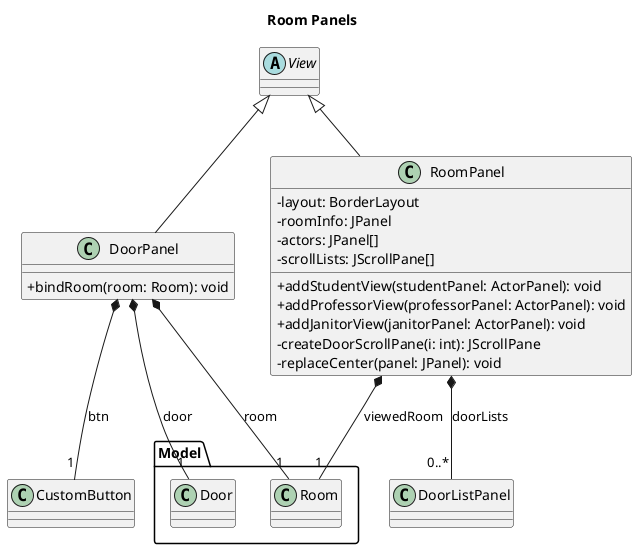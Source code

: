 @startuml Room_panels
title Room Panels

skinparam classAttributeIconSize 0

package Model{
    class Door{}
    class Room{}
}
abstract class View{}

    'panels

    View <|-- DoorPanel
    DoorPanel *--"1" Door: door
    DoorPanel *--"1" Room: room
    DoorPanel *--"1" CustomButton: btn
    class DoorPanel{
        + bindRoom(room: Room): void
    }

    View <|-- RoomPanel
    RoomPanel *--"1" Room: viewedRoom
    RoomPanel *--"0..*" DoorListPanel: doorLists
    class RoomPanel{
        - layout: BorderLayout
        - roomInfo: JPanel
        - actors: JPanel[]
        - scrollLists: JScrollPane[]
        + addStudentView(studentPanel: ActorPanel): void
        + addProfessorView(professorPanel: ActorPanel): void
        + addJanitorView(janitorPanel: ActorPanel): void
        - createDoorScrollPane(i: int): JScrollPane
        - replaceCenter(panel: JPanel): void
    }

@enduml